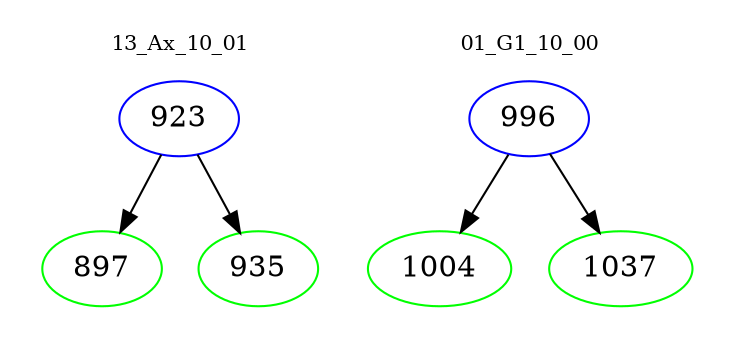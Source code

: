 digraph{
subgraph cluster_0 {
color = white
label = "13_Ax_10_01";
fontsize=10;
T0_923 [label="923", color="blue"]
T0_923 -> T0_897 [color="black"]
T0_897 [label="897", color="green"]
T0_923 -> T0_935 [color="black"]
T0_935 [label="935", color="green"]
}
subgraph cluster_1 {
color = white
label = "01_G1_10_00";
fontsize=10;
T1_996 [label="996", color="blue"]
T1_996 -> T1_1004 [color="black"]
T1_1004 [label="1004", color="green"]
T1_996 -> T1_1037 [color="black"]
T1_1037 [label="1037", color="green"]
}
}
